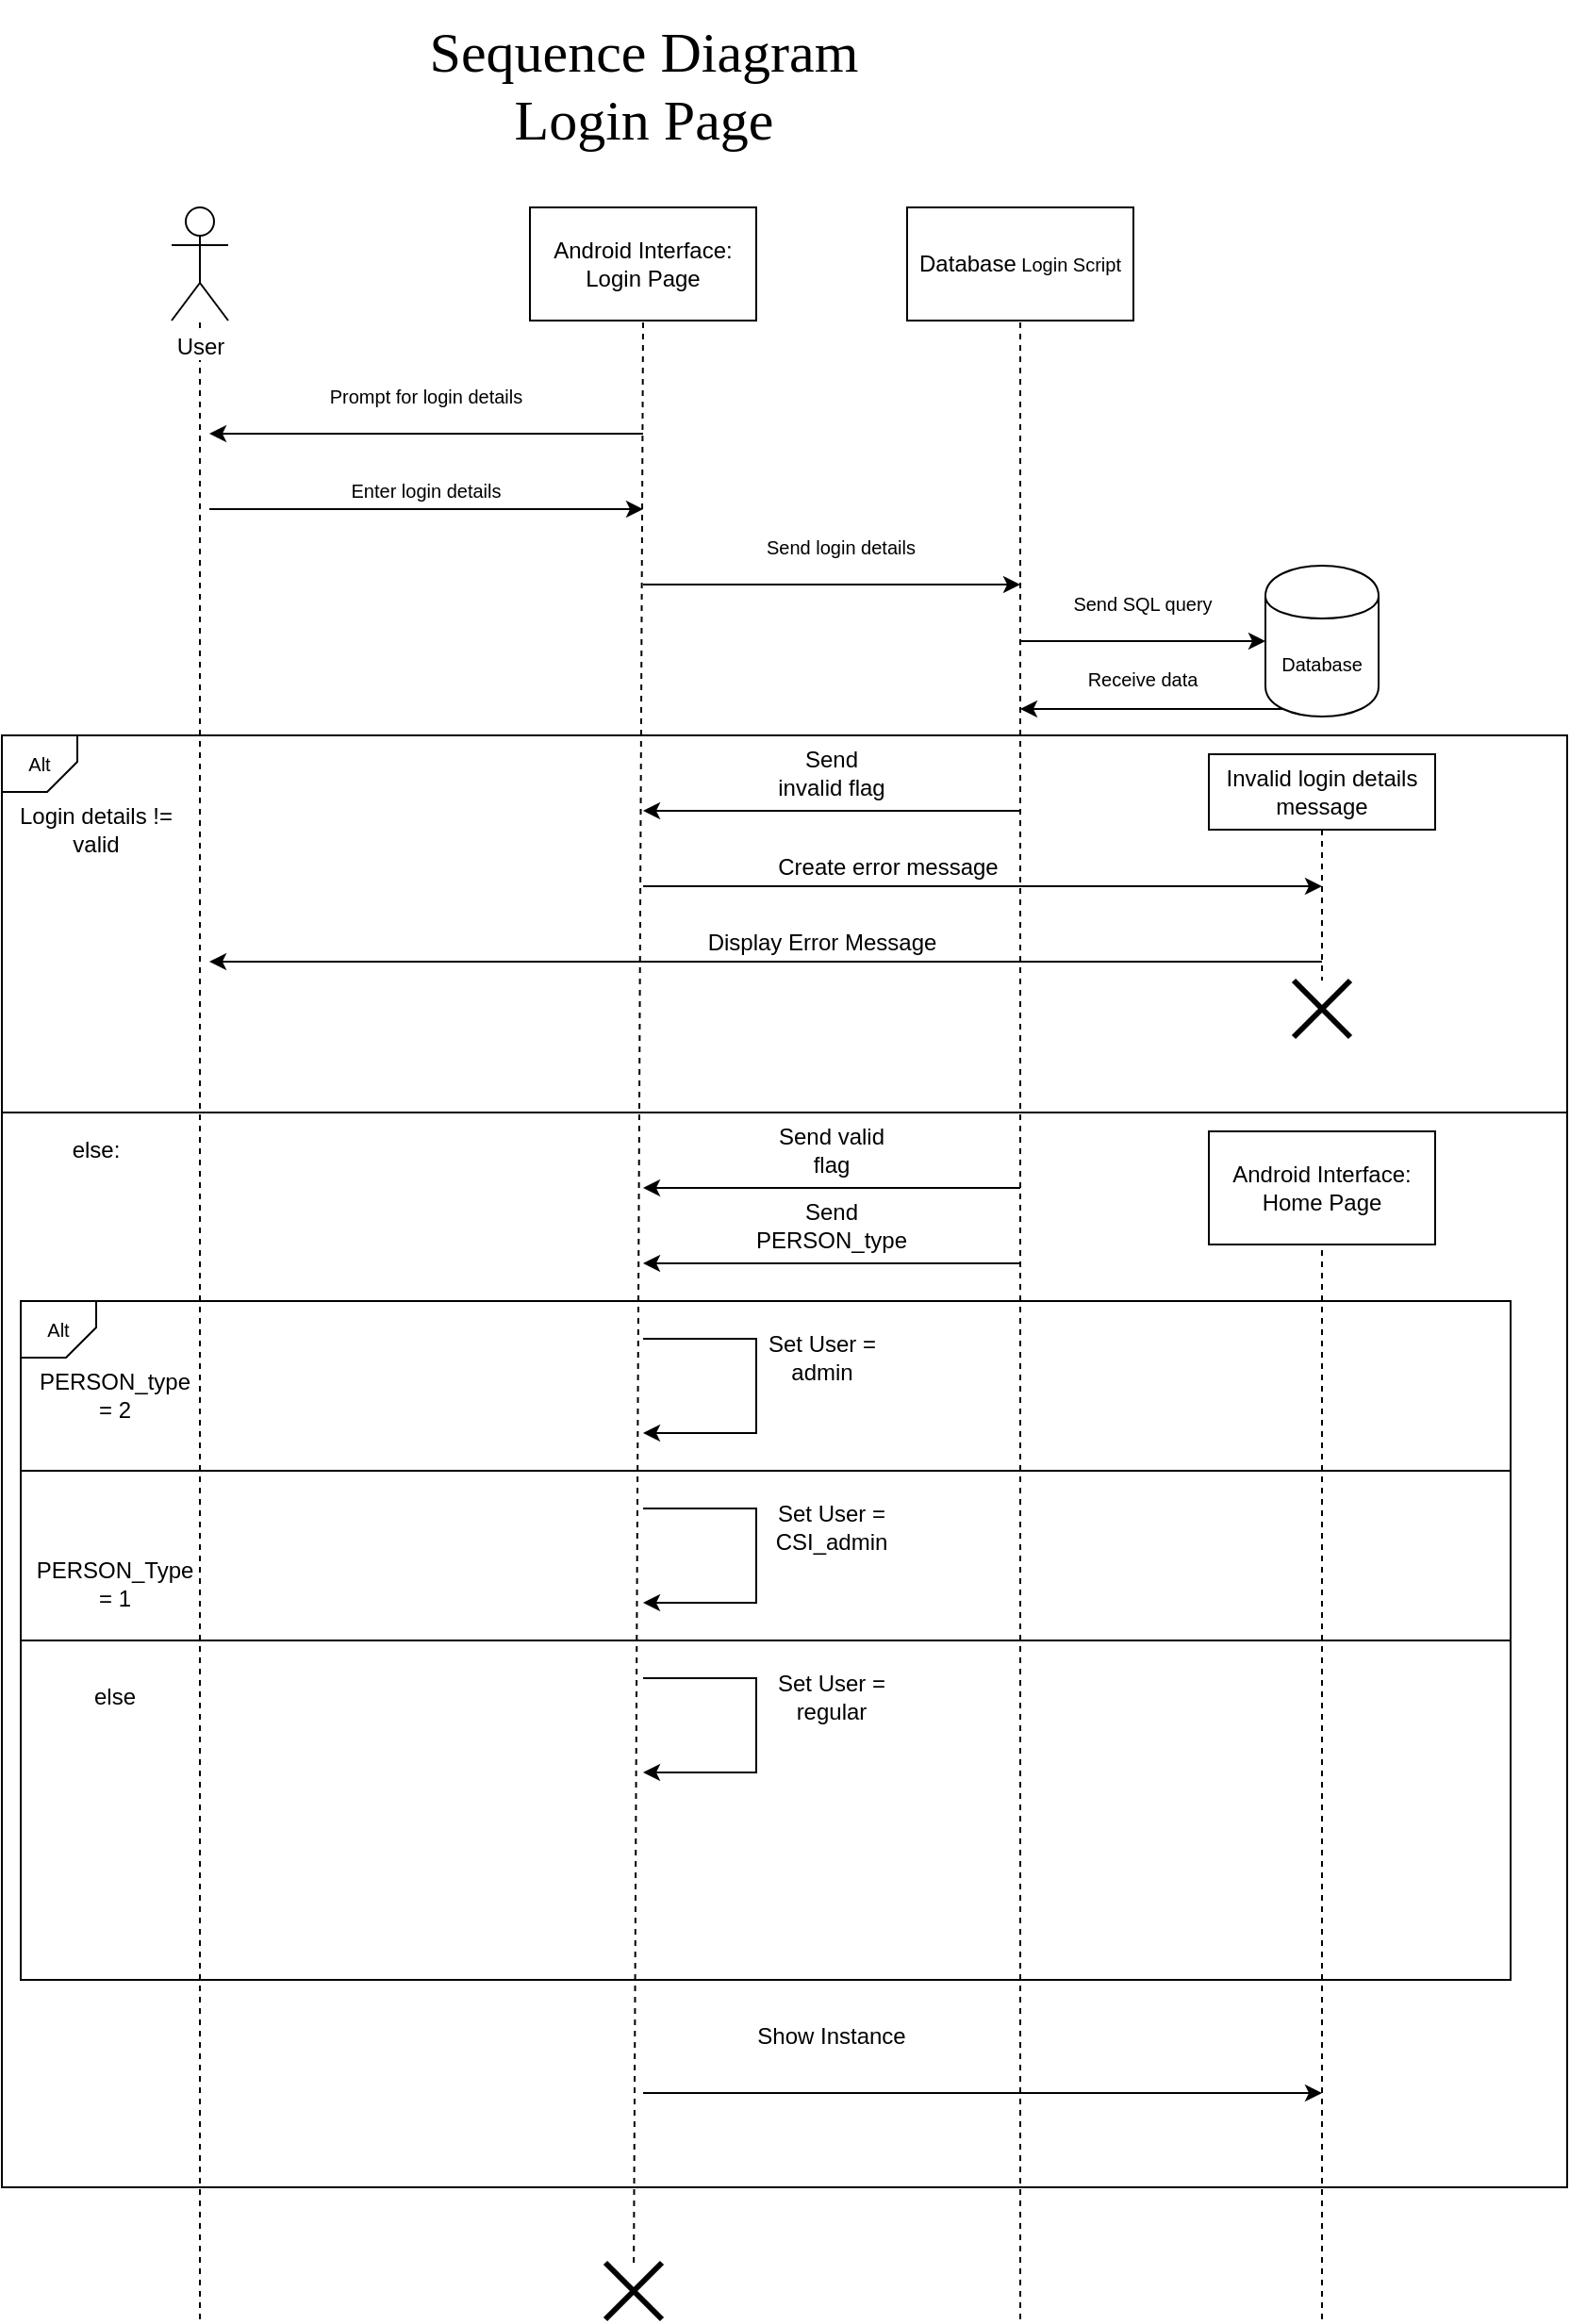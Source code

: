 <mxfile version="13.1.1" type="github">
  <diagram id="YSh1heYKzQacI_6ZJAC-" name="Page-1">
    <mxGraphModel dx="1422" dy="1813" grid="1" gridSize="10" guides="1" tooltips="1" connect="1" arrows="1" fold="1" page="1" pageScale="1" pageWidth="850" pageHeight="1100" math="0" shadow="0">
      <root>
        <mxCell id="0" />
        <mxCell id="1" parent="0" />
        <mxCell id="X4jbptdrUWzoU8l15u-W-9" value="" style="rounded=0;whiteSpace=wrap;html=1;fontSize=10;fillColor=none;" parent="1" vertex="1">
          <mxGeometry x="120" y="320" width="830" height="200" as="geometry" />
        </mxCell>
        <mxCell id="2DZRzgS70ga420fP89x--16" value="" style="rounded=0;whiteSpace=wrap;html=1;fontSize=10;fillColor=none;" parent="1" vertex="1">
          <mxGeometry x="120" y="520" width="830" height="570" as="geometry" />
        </mxCell>
        <mxCell id="0ZgE3uyqT-51S_-JfeZM-4" value="" style="rounded=0;whiteSpace=wrap;html=1;fillColor=none;" parent="1" vertex="1">
          <mxGeometry x="130" y="620" width="790" height="360" as="geometry" />
        </mxCell>
        <mxCell id="2DZRzgS70ga420fP89x--14" value="" style="shape=umlDestroy;whiteSpace=wrap;html=1;strokeWidth=3;" parent="1" vertex="1">
          <mxGeometry x="805" y="450" width="30" height="30" as="geometry" />
        </mxCell>
        <mxCell id="8XqaZYNWMAJ6sbe72bXs-9" value="" style="endArrow=none;dashed=1;html=1;" parent="1" target="8XqaZYNWMAJ6sbe72bXs-1" edge="1">
          <mxGeometry width="50" height="50" relative="1" as="geometry">
            <mxPoint x="225" y="1160" as="sourcePoint" />
            <mxPoint x="210" y="150" as="targetPoint" />
          </mxGeometry>
        </mxCell>
        <mxCell id="8XqaZYNWMAJ6sbe72bXs-1" value="&lt;div&gt;&lt;span style=&quot;background-color: rgb(255 , 255 , 255)&quot;&gt;User&lt;/span&gt;&lt;/div&gt;" style="shape=umlActor;verticalLabelPosition=bottom;labelBackgroundColor=#ffffff;verticalAlign=top;html=1;outlineConnect=0;" parent="1" vertex="1">
          <mxGeometry x="210" y="40" width="30" height="60" as="geometry" />
        </mxCell>
        <mxCell id="8XqaZYNWMAJ6sbe72bXs-8" value="Android Interface: Login Page" style="rounded=0;whiteSpace=wrap;html=1;" parent="1" vertex="1">
          <mxGeometry x="400" y="40" width="120" height="60" as="geometry" />
        </mxCell>
        <mxCell id="X4jbptdrUWzoU8l15u-W-2" value="" style="endArrow=classic;html=1;" parent="1" edge="1">
          <mxGeometry width="50" height="50" relative="1" as="geometry">
            <mxPoint x="460" y="160" as="sourcePoint" />
            <mxPoint x="230" y="160" as="targetPoint" />
          </mxGeometry>
        </mxCell>
        <mxCell id="X4jbptdrUWzoU8l15u-W-3" value="Prompt for login details" style="text;html=1;strokeColor=none;fillColor=none;align=center;verticalAlign=middle;whiteSpace=wrap;rounded=0;fontSize=10;" parent="1" vertex="1">
          <mxGeometry x="290" y="130" width="110" height="20" as="geometry" />
        </mxCell>
        <mxCell id="X4jbptdrUWzoU8l15u-W-4" value="" style="endArrow=classic;html=1;fontSize=10;" parent="1" edge="1">
          <mxGeometry width="50" height="50" relative="1" as="geometry">
            <mxPoint x="230" y="200" as="sourcePoint" />
            <mxPoint x="460" y="200" as="targetPoint" />
          </mxGeometry>
        </mxCell>
        <mxCell id="X4jbptdrUWzoU8l15u-W-6" value="Enter login details" style="text;html=1;strokeColor=none;fillColor=none;align=center;verticalAlign=middle;whiteSpace=wrap;rounded=0;fontSize=10;" parent="1" vertex="1">
          <mxGeometry x="290" y="180" width="110" height="20" as="geometry" />
        </mxCell>
        <mxCell id="X4jbptdrUWzoU8l15u-W-7" value="&lt;font style=&quot;font-size: 12px&quot;&gt;Database&lt;/font&gt; Login Script" style="rounded=0;whiteSpace=wrap;html=1;fontSize=10;" parent="1" vertex="1">
          <mxGeometry x="600" y="40" width="120" height="60" as="geometry" />
        </mxCell>
        <mxCell id="X4jbptdrUWzoU8l15u-W-8" value="" style="endArrow=none;dashed=1;html=1;fontSize=10;entryX=0.5;entryY=1;entryDx=0;entryDy=0;" parent="1" target="X4jbptdrUWzoU8l15u-W-7" edge="1">
          <mxGeometry width="50" height="50" relative="1" as="geometry">
            <mxPoint x="660" y="1160" as="sourcePoint" />
            <mxPoint x="450" y="270" as="targetPoint" />
          </mxGeometry>
        </mxCell>
        <mxCell id="X4jbptdrUWzoU8l15u-W-10" value="" style="endArrow=classic;html=1;fontSize=10;" parent="1" edge="1">
          <mxGeometry width="50" height="50" relative="1" as="geometry">
            <mxPoint x="460" y="240" as="sourcePoint" />
            <mxPoint x="660" y="240" as="targetPoint" />
          </mxGeometry>
        </mxCell>
        <mxCell id="X4jbptdrUWzoU8l15u-W-11" value="Send login details" style="text;html=1;strokeColor=none;fillColor=none;align=center;verticalAlign=middle;whiteSpace=wrap;rounded=0;fontSize=10;" parent="1" vertex="1">
          <mxGeometry x="510" y="210" width="110" height="20" as="geometry" />
        </mxCell>
        <mxCell id="X4jbptdrUWzoU8l15u-W-12" value="Database" style="shape=cylinder;whiteSpace=wrap;html=1;boundedLbl=1;backgroundOutline=1;fillColor=none;fontSize=10;" parent="1" vertex="1">
          <mxGeometry x="790" y="230" width="60" height="80" as="geometry" />
        </mxCell>
        <mxCell id="X4jbptdrUWzoU8l15u-W-13" value="" style="endArrow=classic;html=1;fontSize=10;" parent="1" edge="1">
          <mxGeometry width="50" height="50" relative="1" as="geometry">
            <mxPoint x="660" y="270" as="sourcePoint" />
            <mxPoint x="790" y="270" as="targetPoint" />
          </mxGeometry>
        </mxCell>
        <mxCell id="X4jbptdrUWzoU8l15u-W-14" value="Send SQL query" style="text;html=1;strokeColor=none;fillColor=none;align=center;verticalAlign=middle;whiteSpace=wrap;rounded=0;fontSize=10;" parent="1" vertex="1">
          <mxGeometry x="670" y="240" width="110" height="20" as="geometry" />
        </mxCell>
        <mxCell id="X4jbptdrUWzoU8l15u-W-17" value="Alt" style="shape=card;whiteSpace=wrap;html=1;fillColor=none;fontSize=10;rotation=0;direction=west;size=16;" parent="1" vertex="1">
          <mxGeometry x="120" y="320" width="40" height="30" as="geometry" />
        </mxCell>
        <mxCell id="2DZRzgS70ga420fP89x--3" value="" style="endArrow=classic;html=1;exitX=0.15;exitY=0.95;exitDx=0;exitDy=0;exitPerimeter=0;" parent="1" source="X4jbptdrUWzoU8l15u-W-12" edge="1">
          <mxGeometry width="50" height="50" relative="1" as="geometry">
            <mxPoint x="510" y="350" as="sourcePoint" />
            <mxPoint x="660" y="306" as="targetPoint" />
          </mxGeometry>
        </mxCell>
        <mxCell id="2DZRzgS70ga420fP89x--4" value="Receive data" style="text;html=1;strokeColor=none;fillColor=none;align=center;verticalAlign=middle;whiteSpace=wrap;rounded=0;fontSize=10;" parent="1" vertex="1">
          <mxGeometry x="670" y="280" width="110" height="20" as="geometry" />
        </mxCell>
        <mxCell id="2DZRzgS70ga420fP89x--5" value="Login details != valid" style="text;html=1;strokeColor=none;fillColor=none;align=center;verticalAlign=middle;whiteSpace=wrap;rounded=0;" parent="1" vertex="1">
          <mxGeometry x="120" y="360" width="100" height="20" as="geometry" />
        </mxCell>
        <mxCell id="2DZRzgS70ga420fP89x--6" value="" style="endArrow=classic;html=1;" parent="1" edge="1">
          <mxGeometry width="50" height="50" relative="1" as="geometry">
            <mxPoint x="660" y="360" as="sourcePoint" />
            <mxPoint x="460" y="360" as="targetPoint" />
          </mxGeometry>
        </mxCell>
        <mxCell id="2DZRzgS70ga420fP89x--7" value="Send invalid flag" style="text;html=1;strokeColor=none;fillColor=none;align=center;verticalAlign=middle;whiteSpace=wrap;rounded=0;" parent="1" vertex="1">
          <mxGeometry x="530" y="330" width="60" height="20" as="geometry" />
        </mxCell>
        <mxCell id="2DZRzgS70ga420fP89x--8" value="Invalid login details message" style="rounded=0;whiteSpace=wrap;html=1;" parent="1" vertex="1">
          <mxGeometry x="760" y="330" width="120" height="40" as="geometry" />
        </mxCell>
        <mxCell id="2DZRzgS70ga420fP89x--9" value="" style="endArrow=classic;html=1;" parent="1" edge="1">
          <mxGeometry width="50" height="50" relative="1" as="geometry">
            <mxPoint x="460" y="400" as="sourcePoint" />
            <mxPoint x="820" y="400" as="targetPoint" />
          </mxGeometry>
        </mxCell>
        <mxCell id="2DZRzgS70ga420fP89x--11" value="Create error message" style="text;html=1;strokeColor=none;fillColor=none;align=center;verticalAlign=middle;whiteSpace=wrap;rounded=0;" parent="1" vertex="1">
          <mxGeometry x="530" y="380" width="120" height="20" as="geometry" />
        </mxCell>
        <mxCell id="2DZRzgS70ga420fP89x--12" value="" style="endArrow=classic;html=1;" parent="1" edge="1">
          <mxGeometry width="50" height="50" relative="1" as="geometry">
            <mxPoint x="820" y="440" as="sourcePoint" />
            <mxPoint x="230" y="440" as="targetPoint" />
          </mxGeometry>
        </mxCell>
        <mxCell id="2DZRzgS70ga420fP89x--13" value="Display Error Message" style="text;html=1;strokeColor=none;fillColor=none;align=center;verticalAlign=middle;whiteSpace=wrap;rounded=0;" parent="1" vertex="1">
          <mxGeometry x="490" y="420" width="130" height="20" as="geometry" />
        </mxCell>
        <mxCell id="2DZRzgS70ga420fP89x--15" value="" style="endArrow=none;dashed=1;html=1;exitX=0.5;exitY=1;exitDx=0;exitDy=0;" parent="1" source="2DZRzgS70ga420fP89x--8" target="2DZRzgS70ga420fP89x--14" edge="1">
          <mxGeometry width="50" height="50" relative="1" as="geometry">
            <mxPoint x="820" y="360" as="sourcePoint" />
            <mxPoint x="820" y="490" as="targetPoint" />
          </mxGeometry>
        </mxCell>
        <mxCell id="2DZRzgS70ga420fP89x--17" value="else:" style="text;html=1;strokeColor=none;fillColor=none;align=center;verticalAlign=middle;whiteSpace=wrap;rounded=0;" parent="1" vertex="1">
          <mxGeometry x="120" y="530" width="100" height="20" as="geometry" />
        </mxCell>
        <mxCell id="2DZRzgS70ga420fP89x--18" value="" style="endArrow=classic;html=1;" parent="1" edge="1">
          <mxGeometry width="50" height="50" relative="1" as="geometry">
            <mxPoint x="660" y="560" as="sourcePoint" />
            <mxPoint x="460" y="560" as="targetPoint" />
          </mxGeometry>
        </mxCell>
        <mxCell id="2DZRzgS70ga420fP89x--19" value="Send valid flag" style="text;html=1;strokeColor=none;fillColor=none;align=center;verticalAlign=middle;whiteSpace=wrap;rounded=0;" parent="1" vertex="1">
          <mxGeometry x="530" y="530" width="60" height="20" as="geometry" />
        </mxCell>
        <mxCell id="2DZRzgS70ga420fP89x--22" value="Android Interface: Home Page" style="rounded=0;whiteSpace=wrap;html=1;" parent="1" vertex="1">
          <mxGeometry x="760" y="530" width="120" height="60" as="geometry" />
        </mxCell>
        <mxCell id="2DZRzgS70ga420fP89x--23" value="" style="endArrow=none;dashed=1;html=1;entryX=0.5;entryY=1;entryDx=0;entryDy=0;" parent="1" target="2DZRzgS70ga420fP89x--22" edge="1">
          <mxGeometry width="50" height="50" relative="1" as="geometry">
            <mxPoint x="820" y="1160" as="sourcePoint" />
            <mxPoint x="560" y="640" as="targetPoint" />
          </mxGeometry>
        </mxCell>
        <mxCell id="2DZRzgS70ga420fP89x--24" value="" style="shape=umlDestroy;whiteSpace=wrap;html=1;strokeWidth=3;" parent="1" vertex="1">
          <mxGeometry x="440" y="1130" width="30" height="30" as="geometry" />
        </mxCell>
        <mxCell id="2DZRzgS70ga420fP89x--26" value="" style="endArrow=classic;html=1;" parent="1" edge="1">
          <mxGeometry width="50" height="50" relative="1" as="geometry">
            <mxPoint x="460" y="1040" as="sourcePoint" />
            <mxPoint x="820" y="1040" as="targetPoint" />
          </mxGeometry>
        </mxCell>
        <mxCell id="2DZRzgS70ga420fP89x--27" value="Show Instance" style="text;html=1;strokeColor=none;fillColor=none;align=center;verticalAlign=middle;whiteSpace=wrap;rounded=0;" parent="1" vertex="1">
          <mxGeometry x="515" y="1000" width="90" height="20" as="geometry" />
        </mxCell>
        <mxCell id="0ZgE3uyqT-51S_-JfeZM-1" value="" style="endArrow=classic;html=1;" parent="1" edge="1">
          <mxGeometry width="50" height="50" relative="1" as="geometry">
            <mxPoint x="660" y="600" as="sourcePoint" />
            <mxPoint x="460" y="600" as="targetPoint" />
          </mxGeometry>
        </mxCell>
        <mxCell id="0ZgE3uyqT-51S_-JfeZM-2" value="Send PERSON_type" style="text;html=1;strokeColor=none;fillColor=none;align=center;verticalAlign=middle;whiteSpace=wrap;rounded=0;" parent="1" vertex="1">
          <mxGeometry x="530" y="570" width="60" height="20" as="geometry" />
        </mxCell>
        <mxCell id="0ZgE3uyqT-51S_-JfeZM-6" value="Alt" style="shape=card;whiteSpace=wrap;html=1;fillColor=none;fontSize=10;rotation=0;direction=west;size=16;" parent="1" vertex="1">
          <mxGeometry x="130" y="620" width="40" height="30" as="geometry" />
        </mxCell>
        <mxCell id="0ZgE3uyqT-51S_-JfeZM-7" value="PERSON_type = 2" style="text;html=1;strokeColor=none;fillColor=none;align=center;verticalAlign=middle;whiteSpace=wrap;rounded=0;" parent="1" vertex="1">
          <mxGeometry x="150" y="660" width="60" height="20" as="geometry" />
        </mxCell>
        <mxCell id="0ZgE3uyqT-51S_-JfeZM-8" value="" style="endArrow=none;html=1;exitX=0;exitY=0.25;exitDx=0;exitDy=0;entryX=1;entryY=0.25;entryDx=0;entryDy=0;" parent="1" source="0ZgE3uyqT-51S_-JfeZM-4" target="0ZgE3uyqT-51S_-JfeZM-4" edge="1">
          <mxGeometry width="50" height="50" relative="1" as="geometry">
            <mxPoint x="700" y="690" as="sourcePoint" />
            <mxPoint x="750" y="640" as="targetPoint" />
          </mxGeometry>
        </mxCell>
        <mxCell id="0ZgE3uyqT-51S_-JfeZM-9" value="" style="endArrow=classic;html=1;rounded=0;" parent="1" edge="1">
          <mxGeometry width="50" height="50" relative="1" as="geometry">
            <mxPoint x="460" y="640" as="sourcePoint" />
            <mxPoint x="460" y="690" as="targetPoint" />
            <Array as="points">
              <mxPoint x="520" y="640" />
              <mxPoint x="520" y="690" />
            </Array>
          </mxGeometry>
        </mxCell>
        <mxCell id="X4jbptdrUWzoU8l15u-W-1" value="" style="endArrow=none;dashed=1;html=1;entryX=0.5;entryY=1;entryDx=0;entryDy=0;" parent="1" source="2DZRzgS70ga420fP89x--24" target="8XqaZYNWMAJ6sbe72bXs-8" edge="1">
          <mxGeometry width="50" height="50" relative="1" as="geometry">
            <mxPoint x="460" y="800" as="sourcePoint" />
            <mxPoint x="450" y="270" as="targetPoint" />
          </mxGeometry>
        </mxCell>
        <mxCell id="0ZgE3uyqT-51S_-JfeZM-10" value="Set User = admin" style="text;html=1;strokeColor=none;fillColor=none;align=center;verticalAlign=middle;whiteSpace=wrap;rounded=0;" parent="1" vertex="1">
          <mxGeometry x="525" y="640" width="60" height="20" as="geometry" />
        </mxCell>
        <mxCell id="0ZgE3uyqT-51S_-JfeZM-12" value="PERSON_Type = 1" style="text;html=1;strokeColor=none;fillColor=none;align=center;verticalAlign=middle;whiteSpace=wrap;rounded=0;" parent="1" vertex="1">
          <mxGeometry x="150" y="760" width="60" height="20" as="geometry" />
        </mxCell>
        <mxCell id="0ZgE3uyqT-51S_-JfeZM-14" value="Set User = CSI_admin" style="text;html=1;strokeColor=none;fillColor=none;align=center;verticalAlign=middle;whiteSpace=wrap;rounded=0;" parent="1" vertex="1">
          <mxGeometry x="530" y="730" width="60" height="20" as="geometry" />
        </mxCell>
        <mxCell id="0ZgE3uyqT-51S_-JfeZM-17" value="" style="endArrow=none;html=1;exitX=0;exitY=0.5;exitDx=0;exitDy=0;entryX=1;entryY=0.5;entryDx=0;entryDy=0;" parent="1" source="0ZgE3uyqT-51S_-JfeZM-4" target="0ZgE3uyqT-51S_-JfeZM-4" edge="1">
          <mxGeometry width="50" height="50" relative="1" as="geometry">
            <mxPoint x="700" y="990" as="sourcePoint" />
            <mxPoint x="750" y="940" as="targetPoint" />
          </mxGeometry>
        </mxCell>
        <mxCell id="0ZgE3uyqT-51S_-JfeZM-18" value="" style="endArrow=classic;html=1;rounded=0;" parent="1" edge="1">
          <mxGeometry width="50" height="50" relative="1" as="geometry">
            <mxPoint x="460" y="730" as="sourcePoint" />
            <mxPoint x="460" y="780" as="targetPoint" />
            <Array as="points">
              <mxPoint x="520" y="730" />
              <mxPoint x="520" y="780" />
            </Array>
          </mxGeometry>
        </mxCell>
        <mxCell id="0ZgE3uyqT-51S_-JfeZM-20" value="else" style="text;html=1;strokeColor=none;fillColor=none;align=center;verticalAlign=middle;whiteSpace=wrap;rounded=0;" parent="1" vertex="1">
          <mxGeometry x="150" y="820" width="60" height="20" as="geometry" />
        </mxCell>
        <mxCell id="0ZgE3uyqT-51S_-JfeZM-21" value="" style="endArrow=classic;html=1;rounded=0;" parent="1" edge="1">
          <mxGeometry width="50" height="50" relative="1" as="geometry">
            <mxPoint x="460" y="820" as="sourcePoint" />
            <mxPoint x="460" y="870" as="targetPoint" />
            <Array as="points">
              <mxPoint x="520" y="820" />
              <mxPoint x="520" y="870" />
            </Array>
          </mxGeometry>
        </mxCell>
        <mxCell id="0ZgE3uyqT-51S_-JfeZM-22" value="Set User = regular" style="text;html=1;strokeColor=none;fillColor=none;align=center;verticalAlign=middle;whiteSpace=wrap;rounded=0;" parent="1" vertex="1">
          <mxGeometry x="530" y="820" width="60" height="20" as="geometry" />
        </mxCell>
        <mxCell id="-Ki9zgSh9ORUwO_qhXVZ-1" value="Sequence Diagram Login Page" style="text;html=1;strokeColor=none;fillColor=none;align=center;verticalAlign=middle;whiteSpace=wrap;rounded=0;fontFamily=Times New Roman;fontSize=30;" vertex="1" parent="1">
          <mxGeometry x="322.5" y="-70" width="275" height="90" as="geometry" />
        </mxCell>
      </root>
    </mxGraphModel>
  </diagram>
</mxfile>

